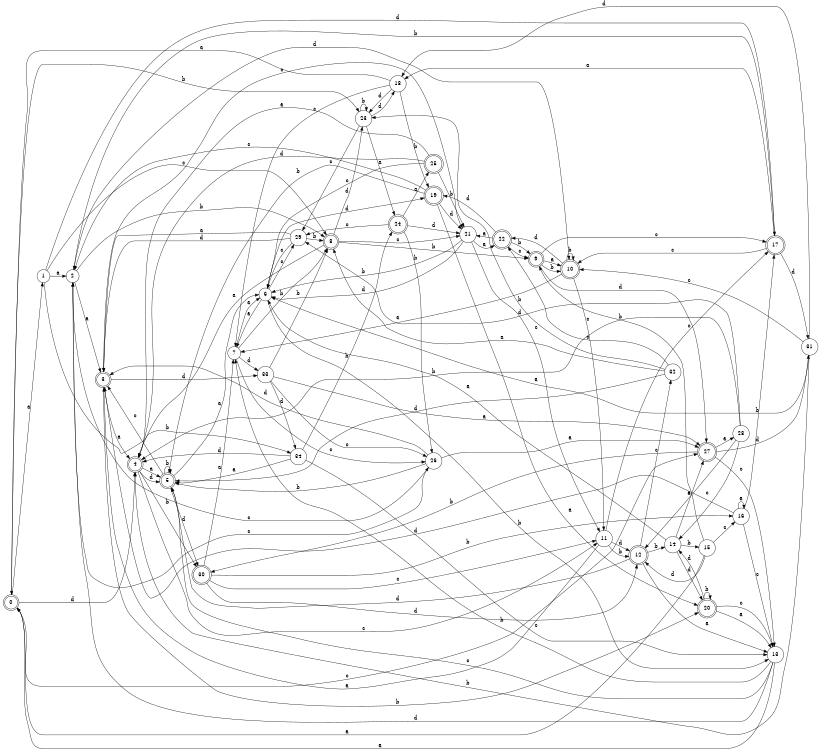 digraph n28_2 {
__start0 [label="" shape="none"];

rankdir=LR;
size="8,5";

s0 [style="rounded,filled", color="black", fillcolor="white" shape="doublecircle", label="0"];
s1 [style="filled", color="black", fillcolor="white" shape="circle", label="1"];
s2 [style="filled", color="black", fillcolor="white" shape="circle", label="2"];
s3 [style="rounded,filled", color="black", fillcolor="white" shape="doublecircle", label="3"];
s4 [style="rounded,filled", color="black", fillcolor="white" shape="doublecircle", label="4"];
s5 [style="rounded,filled", color="black", fillcolor="white" shape="doublecircle", label="5"];
s6 [style="filled", color="black", fillcolor="white" shape="circle", label="6"];
s7 [style="filled", color="black", fillcolor="white" shape="circle", label="7"];
s8 [style="rounded,filled", color="black", fillcolor="white" shape="doublecircle", label="8"];
s9 [style="rounded,filled", color="black", fillcolor="white" shape="doublecircle", label="9"];
s10 [style="rounded,filled", color="black", fillcolor="white" shape="doublecircle", label="10"];
s11 [style="filled", color="black", fillcolor="white" shape="circle", label="11"];
s12 [style="rounded,filled", color="black", fillcolor="white" shape="doublecircle", label="12"];
s13 [style="filled", color="black", fillcolor="white" shape="circle", label="13"];
s14 [style="filled", color="black", fillcolor="white" shape="circle", label="14"];
s15 [style="filled", color="black", fillcolor="white" shape="circle", label="15"];
s16 [style="filled", color="black", fillcolor="white" shape="circle", label="16"];
s17 [style="rounded,filled", color="black", fillcolor="white" shape="doublecircle", label="17"];
s18 [style="filled", color="black", fillcolor="white" shape="circle", label="18"];
s19 [style="rounded,filled", color="black", fillcolor="white" shape="doublecircle", label="19"];
s20 [style="rounded,filled", color="black", fillcolor="white" shape="doublecircle", label="20"];
s21 [style="filled", color="black", fillcolor="white" shape="circle", label="21"];
s22 [style="rounded,filled", color="black", fillcolor="white" shape="doublecircle", label="22"];
s23 [style="filled", color="black", fillcolor="white" shape="circle", label="23"];
s24 [style="rounded,filled", color="black", fillcolor="white" shape="doublecircle", label="24"];
s25 [style="rounded,filled", color="black", fillcolor="white" shape="doublecircle", label="25"];
s26 [style="filled", color="black", fillcolor="white" shape="circle", label="26"];
s27 [style="rounded,filled", color="black", fillcolor="white" shape="doublecircle", label="27"];
s28 [style="filled", color="black", fillcolor="white" shape="circle", label="28"];
s29 [style="filled", color="black", fillcolor="white" shape="circle", label="29"];
s30 [style="rounded,filled", color="black", fillcolor="white" shape="doublecircle", label="30"];
s31 [style="filled", color="black", fillcolor="white" shape="circle", label="31"];
s32 [style="filled", color="black", fillcolor="white" shape="circle", label="32"];
s33 [style="filled", color="black", fillcolor="white" shape="circle", label="33"];
s34 [style="filled", color="black", fillcolor="white" shape="circle", label="34"];
s0 -> s1 [label="a"];
s0 -> s23 [label="b"];
s0 -> s27 [label="c"];
s0 -> s4 [label="d"];
s1 -> s2 [label="a"];
s1 -> s34 [label="b"];
s1 -> s8 [label="c"];
s1 -> s17 [label="d"];
s2 -> s3 [label="a"];
s2 -> s8 [label="b"];
s2 -> s26 [label="c"];
s2 -> s10 [label="d"];
s3 -> s4 [label="a"];
s3 -> s20 [label="b"];
s3 -> s21 [label="c"];
s3 -> s33 [label="d"];
s4 -> s5 [label="a"];
s4 -> s30 [label="b"];
s4 -> s11 [label="c"];
s4 -> s5 [label="d"];
s5 -> s6 [label="a"];
s5 -> s5 [label="b"];
s5 -> s3 [label="c"];
s5 -> s30 [label="d"];
s6 -> s7 [label="a"];
s6 -> s13 [label="b"];
s6 -> s29 [label="c"];
s6 -> s19 [label="d"];
s7 -> s6 [label="a"];
s7 -> s8 [label="b"];
s7 -> s26 [label="c"];
s7 -> s33 [label="d"];
s8 -> s4 [label="a"];
s8 -> s9 [label="b"];
s8 -> s21 [label="c"];
s8 -> s23 [label="d"];
s9 -> s10 [label="a"];
s9 -> s10 [label="b"];
s9 -> s17 [label="c"];
s9 -> s27 [label="d"];
s10 -> s7 [label="a"];
s10 -> s10 [label="b"];
s10 -> s11 [label="c"];
s10 -> s22 [label="d"];
s11 -> s3 [label="a"];
s11 -> s12 [label="b"];
s11 -> s17 [label="c"];
s11 -> s12 [label="d"];
s12 -> s13 [label="a"];
s12 -> s14 [label="b"];
s12 -> s32 [label="c"];
s12 -> s5 [label="d"];
s13 -> s0 [label="a"];
s13 -> s7 [label="b"];
s13 -> s5 [label="c"];
s13 -> s2 [label="d"];
s14 -> s6 [label="a"];
s14 -> s15 [label="b"];
s14 -> s27 [label="c"];
s14 -> s20 [label="d"];
s15 -> s0 [label="a"];
s15 -> s9 [label="b"];
s15 -> s16 [label="c"];
s15 -> s12 [label="d"];
s16 -> s16 [label="a"];
s16 -> s17 [label="b"];
s16 -> s13 [label="c"];
s16 -> s3 [label="d"];
s17 -> s18 [label="a"];
s17 -> s2 [label="b"];
s17 -> s10 [label="c"];
s17 -> s31 [label="d"];
s18 -> s0 [label="a"];
s18 -> s19 [label="b"];
s18 -> s7 [label="c"];
s18 -> s23 [label="d"];
s19 -> s20 [label="a"];
s19 -> s5 [label="b"];
s19 -> s2 [label="c"];
s19 -> s21 [label="d"];
s20 -> s13 [label="a"];
s20 -> s20 [label="b"];
s20 -> s13 [label="c"];
s20 -> s14 [label="d"];
s21 -> s22 [label="a"];
s21 -> s6 [label="b"];
s21 -> s11 [label="c"];
s21 -> s6 [label="d"];
s22 -> s21 [label="a"];
s22 -> s9 [label="b"];
s22 -> s9 [label="c"];
s22 -> s19 [label="d"];
s23 -> s24 [label="a"];
s23 -> s23 [label="b"];
s23 -> s29 [label="c"];
s23 -> s18 [label="d"];
s24 -> s25 [label="a"];
s24 -> s26 [label="b"];
s24 -> s29 [label="c"];
s24 -> s21 [label="d"];
s25 -> s4 [label="a"];
s25 -> s21 [label="b"];
s25 -> s6 [label="c"];
s25 -> s4 [label="d"];
s26 -> s27 [label="a"];
s26 -> s5 [label="b"];
s26 -> s2 [label="c"];
s26 -> s3 [label="d"];
s27 -> s28 [label="a"];
s27 -> s30 [label="b"];
s27 -> s13 [label="c"];
s27 -> s31 [label="d"];
s28 -> s12 [label="a"];
s28 -> s4 [label="b"];
s28 -> s14 [label="c"];
s28 -> s29 [label="d"];
s29 -> s3 [label="a"];
s29 -> s8 [label="b"];
s29 -> s6 [label="c"];
s29 -> s3 [label="d"];
s30 -> s7 [label="a"];
s30 -> s16 [label="b"];
s30 -> s11 [label="c"];
s30 -> s12 [label="d"];
s31 -> s6 [label="a"];
s31 -> s4 [label="b"];
s31 -> s10 [label="c"];
s31 -> s18 [label="d"];
s32 -> s8 [label="a"];
s32 -> s23 [label="b"];
s32 -> s22 [label="c"];
s32 -> s5 [label="d"];
s33 -> s27 [label="a"];
s33 -> s8 [label="b"];
s33 -> s26 [label="c"];
s33 -> s34 [label="d"];
s34 -> s5 [label="a"];
s34 -> s24 [label="b"];
s34 -> s13 [label="c"];
s34 -> s4 [label="d"];

}